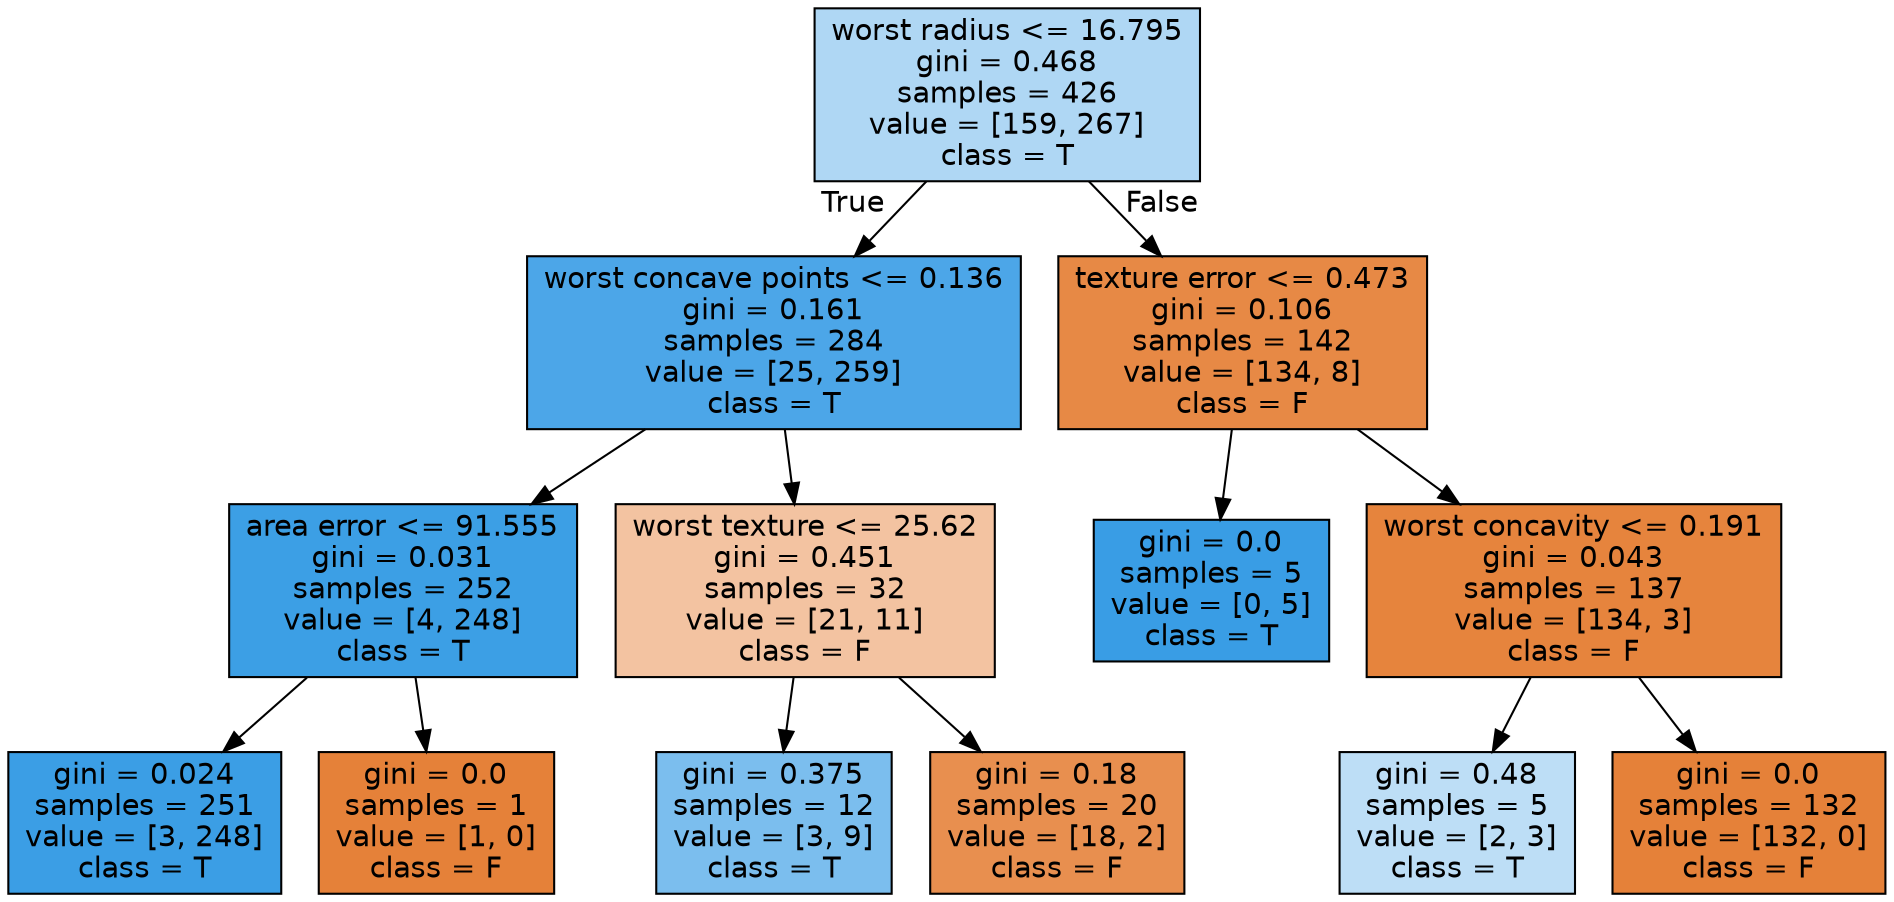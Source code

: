 digraph Tree {
node [shape=box, style="filled", color="black", fontname="helvetica"] ;
edge [fontname="helvetica"] ;
0 [label="worst radius <= 16.795\ngini = 0.468\nsamples = 426\nvalue = [159, 267]\nclass = T", fillcolor="#afd7f4"] ;
1 [label="worst concave points <= 0.136\ngini = 0.161\nsamples = 284\nvalue = [25, 259]\nclass = T", fillcolor="#4ca6e8"] ;
0 -> 1 [labeldistance=2.5, labelangle=45, headlabel="True"] ;
2 [label="area error <= 91.555\ngini = 0.031\nsamples = 252\nvalue = [4, 248]\nclass = T", fillcolor="#3c9fe5"] ;
1 -> 2 ;
3 [label="gini = 0.024\nsamples = 251\nvalue = [3, 248]\nclass = T", fillcolor="#3b9ee5"] ;
2 -> 3 ;
4 [label="gini = 0.0\nsamples = 1\nvalue = [1, 0]\nclass = F", fillcolor="#e58139"] ;
2 -> 4 ;
5 [label="worst texture <= 25.62\ngini = 0.451\nsamples = 32\nvalue = [21, 11]\nclass = F", fillcolor="#f3c3a1"] ;
1 -> 5 ;
6 [label="gini = 0.375\nsamples = 12\nvalue = [3, 9]\nclass = T", fillcolor="#7bbeee"] ;
5 -> 6 ;
7 [label="gini = 0.18\nsamples = 20\nvalue = [18, 2]\nclass = F", fillcolor="#e88f4f"] ;
5 -> 7 ;
8 [label="texture error <= 0.473\ngini = 0.106\nsamples = 142\nvalue = [134, 8]\nclass = F", fillcolor="#e78945"] ;
0 -> 8 [labeldistance=2.5, labelangle=-45, headlabel="False"] ;
9 [label="gini = 0.0\nsamples = 5\nvalue = [0, 5]\nclass = T", fillcolor="#399de5"] ;
8 -> 9 ;
10 [label="worst concavity <= 0.191\ngini = 0.043\nsamples = 137\nvalue = [134, 3]\nclass = F", fillcolor="#e6843d"] ;
8 -> 10 ;
11 [label="gini = 0.48\nsamples = 5\nvalue = [2, 3]\nclass = T", fillcolor="#bddef6"] ;
10 -> 11 ;
12 [label="gini = 0.0\nsamples = 132\nvalue = [132, 0]\nclass = F", fillcolor="#e58139"] ;
10 -> 12 ;
}